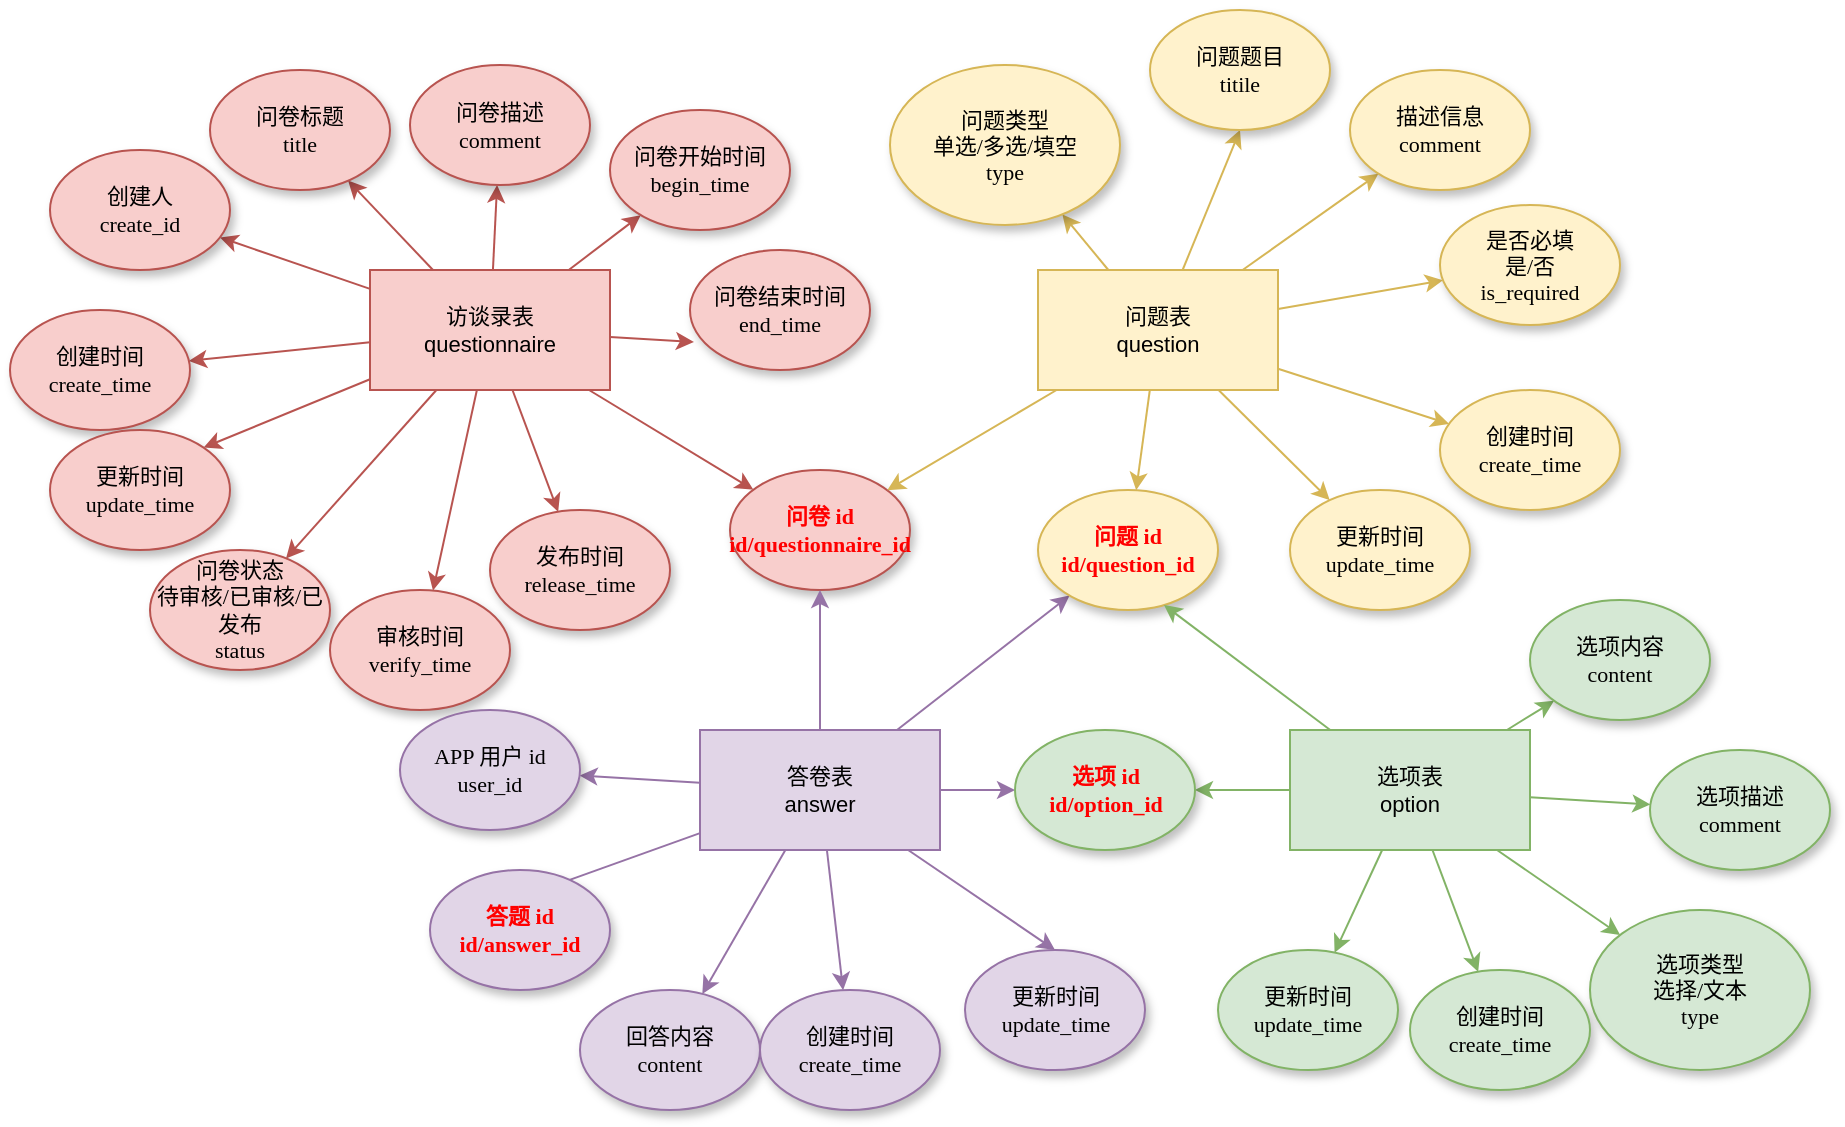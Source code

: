 <mxfile version="14.6.0" type="github">
  <diagram name="Page-1" id="42789a77-a242-8287-6e28-9cd8cfd52e62">
    <mxGraphModel dx="1185" dy="635" grid="1" gridSize="10" guides="1" tooltips="1" connect="1" arrows="1" fold="1" page="1" pageScale="1" pageWidth="1100" pageHeight="850" background="#ffffff" math="0" shadow="0">
      <root>
        <mxCell id="0" />
        <mxCell id="1" parent="0" />
        <mxCell id="cZg9QvqXZRCa_vBfZT6u-2" value="&lt;font color=&quot;#ff0000&quot; style=&quot;font-size: 11px;&quot;&gt;&lt;b style=&quot;font-size: 11px;&quot;&gt;问卷 id&lt;/b&gt;&lt;br style=&quot;font-size: 11px;&quot;&gt;&lt;b style=&quot;font-size: 11px;&quot;&gt;id/questionnaire_id&lt;/b&gt;&lt;br style=&quot;font-size: 11px;&quot;&gt;&lt;/font&gt;" style="ellipse;whiteSpace=wrap;html=1;rounded=0;shadow=1;comic=0;labelBackgroundColor=none;strokeWidth=1;fontFamily=Verdana;fontSize=11;align=center;fillColor=#f8cecc;strokeColor=#b85450;gradientDirection=east;" parent="1" vertex="1">
          <mxGeometry x="390" y="300" width="90" height="60" as="geometry" />
        </mxCell>
        <mxCell id="cZg9QvqXZRCa_vBfZT6u-16" style="edgeStyle=none;rounded=0;orthogonalLoop=1;jettySize=auto;html=1;fontSize=11;fillColor=#f8cecc;strokeColor=#b85450;" parent="1" source="cZg9QvqXZRCa_vBfZT6u-4" target="cZg9QvqXZRCa_vBfZT6u-12" edge="1">
          <mxGeometry relative="1" as="geometry" />
        </mxCell>
        <mxCell id="cZg9QvqXZRCa_vBfZT6u-17" style="edgeStyle=none;rounded=0;orthogonalLoop=1;jettySize=auto;html=1;fontSize=11;fillColor=#f8cecc;strokeColor=#b85450;" parent="1" source="cZg9QvqXZRCa_vBfZT6u-4" target="cZg9QvqXZRCa_vBfZT6u-11" edge="1">
          <mxGeometry relative="1" as="geometry" />
        </mxCell>
        <mxCell id="cZg9QvqXZRCa_vBfZT6u-18" style="edgeStyle=none;rounded=0;orthogonalLoop=1;jettySize=auto;html=1;fontSize=11;fillColor=#f8cecc;strokeColor=#b85450;" parent="1" source="cZg9QvqXZRCa_vBfZT6u-4" target="cZg9QvqXZRCa_vBfZT6u-10" edge="1">
          <mxGeometry relative="1" as="geometry" />
        </mxCell>
        <mxCell id="cZg9QvqXZRCa_vBfZT6u-19" style="edgeStyle=none;rounded=0;orthogonalLoop=1;jettySize=auto;html=1;fontSize=11;fillColor=#f8cecc;strokeColor=#b85450;" parent="1" source="cZg9QvqXZRCa_vBfZT6u-4" target="cZg9QvqXZRCa_vBfZT6u-2" edge="1">
          <mxGeometry relative="1" as="geometry" />
        </mxCell>
        <mxCell id="cZg9QvqXZRCa_vBfZT6u-58" style="edgeStyle=none;rounded=0;orthogonalLoop=1;jettySize=auto;html=1;fontSize=11;fillColor=#f8cecc;strokeColor=#b85450;" parent="1" source="cZg9QvqXZRCa_vBfZT6u-4" target="cZg9QvqXZRCa_vBfZT6u-38" edge="1">
          <mxGeometry relative="1" as="geometry" />
        </mxCell>
        <mxCell id="cZg9QvqXZRCa_vBfZT6u-62" style="edgeStyle=none;rounded=0;orthogonalLoop=1;jettySize=auto;html=1;fontSize=11;fillColor=#f8cecc;strokeColor=#b85450;" parent="1" source="cZg9QvqXZRCa_vBfZT6u-4" target="cZg9QvqXZRCa_vBfZT6u-61" edge="1">
          <mxGeometry relative="1" as="geometry" />
        </mxCell>
        <mxCell id="cZg9QvqXZRCa_vBfZT6u-68" style="edgeStyle=none;rounded=0;orthogonalLoop=1;jettySize=auto;html=1;entryX=0.022;entryY=0.767;entryDx=0;entryDy=0;entryPerimeter=0;fontSize=11;fillColor=#f8cecc;strokeColor=#b85450;" parent="1" source="cZg9QvqXZRCa_vBfZT6u-4" target="cZg9QvqXZRCa_vBfZT6u-64" edge="1">
          <mxGeometry relative="1" as="geometry" />
        </mxCell>
        <mxCell id="cZg9QvqXZRCa_vBfZT6u-70" style="edgeStyle=none;rounded=0;orthogonalLoop=1;jettySize=auto;html=1;fontSize=11;fillColor=#f8cecc;strokeColor=#b85450;" parent="1" source="cZg9QvqXZRCa_vBfZT6u-4" target="cZg9QvqXZRCa_vBfZT6u-69" edge="1">
          <mxGeometry relative="1" as="geometry" />
        </mxCell>
        <mxCell id="e1g6jkLD2kLE1leAGMlg-4" style="edgeStyle=none;rounded=0;orthogonalLoop=1;jettySize=auto;html=1;entryX=1;entryY=0;entryDx=0;entryDy=0;fillColor=#f8cecc;strokeColor=#b85450;fontSize=11;" edge="1" parent="1" source="cZg9QvqXZRCa_vBfZT6u-4" target="e1g6jkLD2kLE1leAGMlg-3">
          <mxGeometry relative="1" as="geometry" />
        </mxCell>
        <mxCell id="e1g6jkLD2kLE1leAGMlg-24" style="edgeStyle=none;rounded=0;orthogonalLoop=1;jettySize=auto;html=1;fontSize=11;fillColor=#f8cecc;strokeColor=#b85450;" edge="1" parent="1" source="cZg9QvqXZRCa_vBfZT6u-4" target="e1g6jkLD2kLE1leAGMlg-23">
          <mxGeometry relative="1" as="geometry" />
        </mxCell>
        <mxCell id="e1g6jkLD2kLE1leAGMlg-25" style="edgeStyle=none;rounded=0;orthogonalLoop=1;jettySize=auto;html=1;fontSize=11;fillColor=#f8cecc;strokeColor=#b85450;" edge="1" parent="1" source="cZg9QvqXZRCa_vBfZT6u-4" target="cZg9QvqXZRCa_vBfZT6u-9">
          <mxGeometry relative="1" as="geometry" />
        </mxCell>
        <mxCell id="cZg9QvqXZRCa_vBfZT6u-4" value="访谈录表&lt;br style=&quot;font-size: 11px;&quot;&gt;questionnaire" style="rounded=0;whiteSpace=wrap;html=1;fontSize=11;fillColor=#f8cecc;strokeColor=#b85450;" parent="1" vertex="1">
          <mxGeometry x="210" y="200" width="120" height="60" as="geometry" />
        </mxCell>
        <mxCell id="cZg9QvqXZRCa_vBfZT6u-31" style="edgeStyle=none;rounded=0;orthogonalLoop=1;jettySize=auto;html=1;fontSize=11;fillColor=#fff2cc;strokeColor=#d6b656;" parent="1" source="cZg9QvqXZRCa_vBfZT6u-5" target="cZg9QvqXZRCa_vBfZT6u-26" edge="1">
          <mxGeometry relative="1" as="geometry" />
        </mxCell>
        <mxCell id="cZg9QvqXZRCa_vBfZT6u-32" value="" style="edgeStyle=none;rounded=0;orthogonalLoop=1;jettySize=auto;html=1;fontSize=11;fillColor=#fff2cc;strokeColor=#d6b656;" parent="1" source="cZg9QvqXZRCa_vBfZT6u-5" target="cZg9QvqXZRCa_vBfZT6u-24" edge="1">
          <mxGeometry relative="1" as="geometry" />
        </mxCell>
        <mxCell id="cZg9QvqXZRCa_vBfZT6u-42" value="" style="edgeStyle=none;rounded=0;orthogonalLoop=1;jettySize=auto;html=1;fontSize=11;fillColor=#fff2cc;strokeColor=#d6b656;" parent="1" source="cZg9QvqXZRCa_vBfZT6u-5" target="cZg9QvqXZRCa_vBfZT6u-23" edge="1">
          <mxGeometry relative="1" as="geometry" />
        </mxCell>
        <mxCell id="cZg9QvqXZRCa_vBfZT6u-44" style="edgeStyle=none;rounded=0;orthogonalLoop=1;jettySize=auto;html=1;fontSize=11;fillColor=#fff2cc;strokeColor=#d6b656;" parent="1" source="cZg9QvqXZRCa_vBfZT6u-5" target="cZg9QvqXZRCa_vBfZT6u-39" edge="1">
          <mxGeometry relative="1" as="geometry" />
        </mxCell>
        <mxCell id="cZg9QvqXZRCa_vBfZT6u-59" style="edgeStyle=none;rounded=0;orthogonalLoop=1;jettySize=auto;html=1;fontSize=11;fillColor=#fff2cc;strokeColor=#d6b656;" parent="1" source="cZg9QvqXZRCa_vBfZT6u-5" target="cZg9QvqXZRCa_vBfZT6u-2" edge="1">
          <mxGeometry relative="1" as="geometry" />
        </mxCell>
        <mxCell id="cZg9QvqXZRCa_vBfZT6u-75" style="edgeStyle=none;rounded=0;orthogonalLoop=1;jettySize=auto;html=1;fontSize=11;fillColor=#fff2cc;strokeColor=#d6b656;" parent="1" source="cZg9QvqXZRCa_vBfZT6u-5" target="cZg9QvqXZRCa_vBfZT6u-34" edge="1">
          <mxGeometry relative="1" as="geometry" />
        </mxCell>
        <mxCell id="e1g6jkLD2kLE1leAGMlg-6" style="edgeStyle=none;rounded=0;orthogonalLoop=1;jettySize=auto;html=1;fontSize=11;fillColor=#fff2cc;strokeColor=#d6b656;" edge="1" parent="1" source="cZg9QvqXZRCa_vBfZT6u-5" target="e1g6jkLD2kLE1leAGMlg-5">
          <mxGeometry relative="1" as="geometry" />
        </mxCell>
        <mxCell id="e1g6jkLD2kLE1leAGMlg-8" style="edgeStyle=none;rounded=0;orthogonalLoop=1;jettySize=auto;html=1;entryX=0.5;entryY=1;entryDx=0;entryDy=0;fontSize=11;fillColor=#fff2cc;strokeColor=#d6b656;" edge="1" parent="1" source="cZg9QvqXZRCa_vBfZT6u-5" target="e1g6jkLD2kLE1leAGMlg-7">
          <mxGeometry relative="1" as="geometry" />
        </mxCell>
        <mxCell id="cZg9QvqXZRCa_vBfZT6u-5" value="问题表&lt;br style=&quot;font-size: 11px;&quot;&gt;question" style="rounded=0;whiteSpace=wrap;html=1;fontSize=11;fillColor=#fff2cc;strokeColor=#d6b656;" parent="1" vertex="1">
          <mxGeometry x="544" y="200" width="120" height="60" as="geometry" />
        </mxCell>
        <mxCell id="cZg9QvqXZRCa_vBfZT6u-29" style="edgeStyle=none;rounded=0;orthogonalLoop=1;jettySize=auto;html=1;entryX=0.5;entryY=1;entryDx=0;entryDy=0;fontSize=11;fillColor=#e1d5e7;strokeColor=#9673a6;" parent="1" source="cZg9QvqXZRCa_vBfZT6u-6" target="cZg9QvqXZRCa_vBfZT6u-2" edge="1">
          <mxGeometry relative="1" as="geometry" />
        </mxCell>
        <mxCell id="cZg9QvqXZRCa_vBfZT6u-30" style="edgeStyle=none;rounded=0;orthogonalLoop=1;jettySize=auto;html=1;fontSize=11;fillColor=#e1d5e7;strokeColor=#9673a6;" parent="1" source="cZg9QvqXZRCa_vBfZT6u-6" target="cZg9QvqXZRCa_vBfZT6u-23" edge="1">
          <mxGeometry relative="1" as="geometry" />
        </mxCell>
        <mxCell id="cZg9QvqXZRCa_vBfZT6u-37" value="" style="edgeStyle=none;rounded=0;orthogonalLoop=1;jettySize=auto;html=1;fontSize=11;fillColor=#e1d5e7;strokeColor=#9673a6;" parent="1" source="cZg9QvqXZRCa_vBfZT6u-6" target="cZg9QvqXZRCa_vBfZT6u-36" edge="1">
          <mxGeometry relative="1" as="geometry" />
        </mxCell>
        <mxCell id="cZg9QvqXZRCa_vBfZT6u-50" style="edgeStyle=none;rounded=0;orthogonalLoop=1;jettySize=auto;html=1;fontSize=11;fillColor=#e1d5e7;strokeColor=#9673a6;" parent="1" source="cZg9QvqXZRCa_vBfZT6u-6" target="cZg9QvqXZRCa_vBfZT6u-48" edge="1">
          <mxGeometry relative="1" as="geometry" />
        </mxCell>
        <mxCell id="cZg9QvqXZRCa_vBfZT6u-56" style="edgeStyle=none;rounded=0;orthogonalLoop=1;jettySize=auto;html=1;entryX=0;entryY=0.5;entryDx=0;entryDy=0;fontSize=11;fillColor=#e1d5e7;strokeColor=#9673a6;" parent="1" source="cZg9QvqXZRCa_vBfZT6u-6" target="cZg9QvqXZRCa_vBfZT6u-55" edge="1">
          <mxGeometry relative="1" as="geometry" />
        </mxCell>
        <mxCell id="cZg9QvqXZRCa_vBfZT6u-84" style="edgeStyle=none;rounded=0;orthogonalLoop=1;jettySize=auto;html=1;entryX=0;entryY=0.5;entryDx=0;entryDy=0;fontSize=11;fillColor=#e1d5e7;strokeColor=#9673a6;" parent="1" source="cZg9QvqXZRCa_vBfZT6u-6" target="cZg9QvqXZRCa_vBfZT6u-76" edge="1">
          <mxGeometry relative="1" as="geometry" />
        </mxCell>
        <mxCell id="e1g6jkLD2kLE1leAGMlg-12" style="edgeStyle=none;rounded=0;orthogonalLoop=1;jettySize=auto;html=1;fontSize=11;fillColor=#e1d5e7;strokeColor=#9673a6;" edge="1" parent="1" source="cZg9QvqXZRCa_vBfZT6u-6" target="e1g6jkLD2kLE1leAGMlg-11">
          <mxGeometry relative="1" as="geometry" />
        </mxCell>
        <mxCell id="e1g6jkLD2kLE1leAGMlg-13" style="edgeStyle=none;rounded=0;orthogonalLoop=1;jettySize=auto;html=1;fontSize=11;fillColor=#e1d5e7;strokeColor=#9673a6;entryX=0.5;entryY=0;entryDx=0;entryDy=0;" edge="1" parent="1" source="cZg9QvqXZRCa_vBfZT6u-6" target="e1g6jkLD2kLE1leAGMlg-10">
          <mxGeometry relative="1" as="geometry" />
        </mxCell>
        <mxCell id="cZg9QvqXZRCa_vBfZT6u-6" value="答卷表&lt;br style=&quot;font-size: 11px;&quot;&gt;answer" style="rounded=0;whiteSpace=wrap;html=1;fontSize=11;fillColor=#e1d5e7;strokeColor=#9673a6;" parent="1" vertex="1">
          <mxGeometry x="375" y="430" width="120" height="60" as="geometry" />
        </mxCell>
        <mxCell id="cZg9QvqXZRCa_vBfZT6u-9" value="问卷状态&lt;br style=&quot;font-size: 11px&quot;&gt;待审核/已审核/已发布&lt;br&gt;&lt;span style=&quot;font-size: 11px&quot;&gt;status&lt;/span&gt;" style="ellipse;whiteSpace=wrap;html=1;rounded=0;shadow=1;comic=0;labelBackgroundColor=none;strokeWidth=1;fontFamily=Verdana;fontSize=11;align=center;fillColor=#f8cecc;strokeColor=#b85450;" parent="1" vertex="1">
          <mxGeometry x="100" y="340" width="90" height="60" as="geometry" />
        </mxCell>
        <mxCell id="cZg9QvqXZRCa_vBfZT6u-10" value="发布时间&lt;br style=&quot;font-size: 11px;&quot;&gt;release_time" style="ellipse;whiteSpace=wrap;html=1;rounded=0;shadow=1;comic=0;labelBackgroundColor=none;strokeWidth=1;fontFamily=Verdana;fontSize=11;align=center;fillColor=#f8cecc;strokeColor=#b85450;" parent="1" vertex="1">
          <mxGeometry x="270" y="320" width="90" height="60" as="geometry" />
        </mxCell>
        <mxCell id="cZg9QvqXZRCa_vBfZT6u-11" value="审核时间&lt;br style=&quot;font-size: 11px;&quot;&gt;verify_time" style="ellipse;whiteSpace=wrap;html=1;rounded=0;shadow=1;comic=0;labelBackgroundColor=none;strokeWidth=1;fontFamily=Verdana;fontSize=11;align=center;fillColor=#f8cecc;strokeColor=#b85450;" parent="1" vertex="1">
          <mxGeometry x="190" y="360" width="90" height="60" as="geometry" />
        </mxCell>
        <mxCell id="cZg9QvqXZRCa_vBfZT6u-12" value="创建时间&lt;br style=&quot;font-size: 11px;&quot;&gt;create_time" style="ellipse;whiteSpace=wrap;html=1;rounded=0;shadow=1;comic=0;labelBackgroundColor=none;strokeWidth=1;fontFamily=Verdana;fontSize=11;align=center;fillColor=#f8cecc;strokeColor=#b85450;" parent="1" vertex="1">
          <mxGeometry x="30" y="220" width="90" height="60" as="geometry" />
        </mxCell>
        <mxCell id="cZg9QvqXZRCa_vBfZT6u-23" value="&lt;font color=&quot;#ff0000&quot; style=&quot;font-size: 11px;&quot;&gt;&lt;b style=&quot;font-size: 11px;&quot;&gt;问题 id&lt;/b&gt;&lt;br style=&quot;font-size: 11px;&quot;&gt;&lt;b style=&quot;font-size: 11px;&quot;&gt;id/question_id&lt;/b&gt;&lt;br style=&quot;font-size: 11px;&quot;&gt;&lt;/font&gt;" style="ellipse;whiteSpace=wrap;html=1;rounded=0;shadow=1;comic=0;labelBackgroundColor=none;strokeWidth=1;fontFamily=Verdana;fontSize=11;align=center;fillColor=#fff2cc;strokeColor=#d6b656;" parent="1" vertex="1">
          <mxGeometry x="544" y="310" width="90" height="60" as="geometry" />
        </mxCell>
        <mxCell id="cZg9QvqXZRCa_vBfZT6u-24" value="问题类型&lt;br style=&quot;font-size: 11px&quot;&gt;单选/多选/填空&lt;br&gt;type" style="ellipse;whiteSpace=wrap;html=1;rounded=0;shadow=1;comic=0;labelBackgroundColor=none;strokeWidth=1;fontFamily=Verdana;fontSize=11;align=center;fillColor=#fff2cc;strokeColor=#d6b656;" parent="1" vertex="1">
          <mxGeometry x="470" y="97.5" width="115" height="80" as="geometry" />
        </mxCell>
        <mxCell id="cZg9QvqXZRCa_vBfZT6u-26" value="是否必填&lt;br style=&quot;font-size: 11px&quot;&gt;是/否&lt;br&gt;is_required" style="ellipse;whiteSpace=wrap;html=1;rounded=0;shadow=1;comic=0;labelBackgroundColor=none;strokeWidth=1;fontFamily=Verdana;fontSize=11;align=center;fillColor=#fff2cc;strokeColor=#d6b656;" parent="1" vertex="1">
          <mxGeometry x="745" y="167.5" width="90" height="60" as="geometry" />
        </mxCell>
        <mxCell id="cZg9QvqXZRCa_vBfZT6u-34" value="描述信息&lt;br&gt;comment" style="ellipse;whiteSpace=wrap;html=1;rounded=0;shadow=1;comic=0;labelBackgroundColor=none;strokeWidth=1;fontFamily=Verdana;fontSize=11;align=center;fillColor=#fff2cc;strokeColor=#d6b656;" parent="1" vertex="1">
          <mxGeometry x="700" y="100" width="90" height="60" as="geometry" />
        </mxCell>
        <mxCell id="cZg9QvqXZRCa_vBfZT6u-36" value="回答内容&lt;br&gt;content" style="ellipse;whiteSpace=wrap;html=1;rounded=0;shadow=1;comic=0;labelBackgroundColor=none;strokeWidth=1;fontFamily=Verdana;fontSize=11;align=center;fillColor=#e1d5e7;strokeColor=#9673a6;" parent="1" vertex="1">
          <mxGeometry x="315" y="560" width="90" height="60" as="geometry" />
        </mxCell>
        <mxCell id="cZg9QvqXZRCa_vBfZT6u-38" value="问卷开始时间&lt;br style=&quot;font-size: 11px;&quot;&gt;begin_time" style="ellipse;whiteSpace=wrap;html=1;rounded=0;shadow=1;comic=0;labelBackgroundColor=none;strokeWidth=1;fontFamily=Verdana;fontSize=11;align=center;fillColor=#f8cecc;strokeColor=#b85450;" parent="1" vertex="1">
          <mxGeometry x="330" y="120" width="90" height="60" as="geometry" />
        </mxCell>
        <mxCell id="cZg9QvqXZRCa_vBfZT6u-39" value="创建时间&lt;br&gt;create_time" style="ellipse;whiteSpace=wrap;html=1;rounded=0;shadow=1;comic=0;labelBackgroundColor=none;strokeWidth=1;fontFamily=Verdana;fontSize=11;align=center;fillColor=#fff2cc;strokeColor=#d6b656;" parent="1" vertex="1">
          <mxGeometry x="745" y="260" width="90" height="60" as="geometry" />
        </mxCell>
        <mxCell id="cZg9QvqXZRCa_vBfZT6u-48" value="APP 用户 id&lt;br style=&quot;font-size: 11px&quot;&gt;user_id" style="ellipse;whiteSpace=wrap;html=1;rounded=0;shadow=1;comic=0;labelBackgroundColor=none;strokeWidth=1;fontFamily=Verdana;fontSize=11;align=center;fillColor=#e1d5e7;strokeColor=#9673a6;" parent="1" vertex="1">
          <mxGeometry x="225" y="420" width="90" height="60" as="geometry" />
        </mxCell>
        <mxCell id="cZg9QvqXZRCa_vBfZT6u-55" value="&lt;font color=&quot;#ff0000&quot; style=&quot;font-size: 11px;&quot;&gt;&lt;b style=&quot;font-size: 11px;&quot;&gt;答题 id&lt;/b&gt;&lt;br style=&quot;font-size: 11px;&quot;&gt;&lt;b style=&quot;font-size: 11px;&quot;&gt;id/answer_id&lt;/b&gt;&lt;br style=&quot;font-size: 11px;&quot;&gt;&lt;/font&gt;" style="ellipse;whiteSpace=wrap;html=1;rounded=0;shadow=1;comic=0;labelBackgroundColor=none;strokeWidth=1;fontFamily=Verdana;fontSize=11;align=center;fillColor=#e1d5e7;strokeColor=#9673a6;" parent="1" vertex="1">
          <mxGeometry x="240" y="500" width="90" height="60" as="geometry" />
        </mxCell>
        <mxCell id="cZg9QvqXZRCa_vBfZT6u-61" value="问卷描述&lt;br style=&quot;font-size: 11px;&quot;&gt;comment" style="ellipse;whiteSpace=wrap;html=1;rounded=0;shadow=1;comic=0;labelBackgroundColor=none;strokeWidth=1;fontFamily=Verdana;fontSize=11;align=center;fillColor=#f8cecc;strokeColor=#b85450;" parent="1" vertex="1">
          <mxGeometry x="230" y="97.5" width="90" height="60" as="geometry" />
        </mxCell>
        <mxCell id="cZg9QvqXZRCa_vBfZT6u-64" value="问卷结束时间&lt;br style=&quot;font-size: 11px;&quot;&gt;end_time" style="ellipse;whiteSpace=wrap;html=1;rounded=0;shadow=1;comic=0;labelBackgroundColor=none;strokeWidth=1;fontFamily=Verdana;fontSize=11;align=center;fillColor=#f8cecc;strokeColor=#b85450;" parent="1" vertex="1">
          <mxGeometry x="370" y="190" width="90" height="60" as="geometry" />
        </mxCell>
        <mxCell id="cZg9QvqXZRCa_vBfZT6u-69" value="问卷标题&lt;br style=&quot;font-size: 11px;&quot;&gt;title" style="ellipse;whiteSpace=wrap;html=1;rounded=0;shadow=1;comic=0;labelBackgroundColor=none;strokeWidth=1;fontFamily=Verdana;fontSize=11;align=center;fillColor=#f8cecc;strokeColor=#b85450;" parent="1" vertex="1">
          <mxGeometry x="130" y="100" width="90" height="60" as="geometry" />
        </mxCell>
        <mxCell id="cZg9QvqXZRCa_vBfZT6u-81" style="edgeStyle=none;rounded=0;orthogonalLoop=1;jettySize=auto;html=1;entryX=1;entryY=0.5;entryDx=0;entryDy=0;fontSize=11;fillColor=#d5e8d4;strokeColor=#82b366;" parent="1" source="cZg9QvqXZRCa_vBfZT6u-74" target="cZg9QvqXZRCa_vBfZT6u-76" edge="1">
          <mxGeometry relative="1" as="geometry" />
        </mxCell>
        <mxCell id="cZg9QvqXZRCa_vBfZT6u-82" style="edgeStyle=none;rounded=0;orthogonalLoop=1;jettySize=auto;html=1;fontSize=11;fillColor=#d5e8d4;strokeColor=#82b366;" parent="1" source="cZg9QvqXZRCa_vBfZT6u-74" target="cZg9QvqXZRCa_vBfZT6u-77" edge="1">
          <mxGeometry relative="1" as="geometry" />
        </mxCell>
        <mxCell id="e1g6jkLD2kLE1leAGMlg-1" style="rounded=0;orthogonalLoop=1;jettySize=auto;html=1;entryX=0.7;entryY=0.958;entryDx=0;entryDy=0;entryPerimeter=0;fillColor=#d5e8d4;strokeColor=#82b366;fontSize=11;" edge="1" parent="1" source="cZg9QvqXZRCa_vBfZT6u-74" target="cZg9QvqXZRCa_vBfZT6u-23">
          <mxGeometry relative="1" as="geometry" />
        </mxCell>
        <mxCell id="e1g6jkLD2kLE1leAGMlg-2" style="edgeStyle=none;rounded=0;orthogonalLoop=1;jettySize=auto;html=1;fillColor=#d5e8d4;strokeColor=#82b366;fontSize=11;" edge="1" parent="1" source="cZg9QvqXZRCa_vBfZT6u-74" target="cZg9QvqXZRCa_vBfZT6u-78">
          <mxGeometry relative="1" as="geometry" />
        </mxCell>
        <mxCell id="e1g6jkLD2kLE1leAGMlg-15" style="edgeStyle=none;rounded=0;orthogonalLoop=1;jettySize=auto;html=1;fontSize=11;fillColor=#d5e8d4;strokeColor=#82b366;" edge="1" parent="1" source="cZg9QvqXZRCa_vBfZT6u-74" target="e1g6jkLD2kLE1leAGMlg-14">
          <mxGeometry relative="1" as="geometry" />
        </mxCell>
        <mxCell id="e1g6jkLD2kLE1leAGMlg-20" style="edgeStyle=none;rounded=0;orthogonalLoop=1;jettySize=auto;html=1;fontSize=11;fillColor=#d5e8d4;strokeColor=#82b366;" edge="1" parent="1" source="cZg9QvqXZRCa_vBfZT6u-74" target="e1g6jkLD2kLE1leAGMlg-19">
          <mxGeometry relative="1" as="geometry" />
        </mxCell>
        <mxCell id="e1g6jkLD2kLE1leAGMlg-21" style="edgeStyle=none;rounded=0;orthogonalLoop=1;jettySize=auto;html=1;fontSize=11;fillColor=#d5e8d4;strokeColor=#82b366;" edge="1" parent="1" source="cZg9QvqXZRCa_vBfZT6u-74" target="e1g6jkLD2kLE1leAGMlg-18">
          <mxGeometry relative="1" as="geometry" />
        </mxCell>
        <mxCell id="cZg9QvqXZRCa_vBfZT6u-74" value="选项表&lt;br style=&quot;font-size: 11px;&quot;&gt;option" style="rounded=0;whiteSpace=wrap;html=1;fontSize=11;fillColor=#d5e8d4;strokeColor=#82b366;" parent="1" vertex="1">
          <mxGeometry x="670" y="430" width="120" height="60" as="geometry" />
        </mxCell>
        <mxCell id="cZg9QvqXZRCa_vBfZT6u-76" value="&lt;font color=&quot;#ff0000&quot; style=&quot;font-size: 11px;&quot;&gt;&lt;b style=&quot;font-size: 11px;&quot;&gt;选项 id&lt;br style=&quot;font-size: 11px;&quot;&gt;id/option_id&lt;br style=&quot;font-size: 11px;&quot;&gt;&lt;/b&gt;&lt;/font&gt;" style="ellipse;whiteSpace=wrap;html=1;rounded=0;shadow=1;comic=0;labelBackgroundColor=none;strokeWidth=1;fontFamily=Verdana;fontSize=11;align=center;fillColor=#d5e8d4;strokeColor=#82b366;" parent="1" vertex="1">
          <mxGeometry x="532.5" y="430" width="90" height="60" as="geometry" />
        </mxCell>
        <mxCell id="cZg9QvqXZRCa_vBfZT6u-77" value="选项类型&lt;br&gt;选择/文本&lt;br&gt;type" style="ellipse;whiteSpace=wrap;html=1;rounded=0;shadow=1;comic=0;labelBackgroundColor=none;strokeWidth=1;fontFamily=Verdana;fontSize=11;align=center;fillColor=#d5e8d4;strokeColor=#82b366;" parent="1" vertex="1">
          <mxGeometry x="820" y="520" width="110" height="80" as="geometry" />
        </mxCell>
        <mxCell id="cZg9QvqXZRCa_vBfZT6u-78" value="选项内容&lt;br&gt;content" style="ellipse;whiteSpace=wrap;html=1;rounded=0;shadow=1;comic=0;labelBackgroundColor=none;strokeWidth=1;fontFamily=Verdana;fontSize=11;align=center;fillColor=#d5e8d4;strokeColor=#82b366;" parent="1" vertex="1">
          <mxGeometry x="790" y="365" width="90" height="60" as="geometry" />
        </mxCell>
        <mxCell id="e1g6jkLD2kLE1leAGMlg-3" value="更新时间&lt;br style=&quot;font-size: 11px;&quot;&gt;update_time" style="ellipse;whiteSpace=wrap;html=1;rounded=0;shadow=1;comic=0;labelBackgroundColor=none;strokeWidth=1;fontFamily=Verdana;fontSize=11;align=center;fillColor=#f8cecc;strokeColor=#b85450;" vertex="1" parent="1">
          <mxGeometry x="50" y="280" width="90" height="60" as="geometry" />
        </mxCell>
        <mxCell id="e1g6jkLD2kLE1leAGMlg-5" value="更新时间&lt;br&gt;update_time" style="ellipse;whiteSpace=wrap;html=1;rounded=0;shadow=1;comic=0;labelBackgroundColor=none;strokeWidth=1;fontFamily=Verdana;fontSize=11;align=center;fillColor=#fff2cc;strokeColor=#d6b656;" vertex="1" parent="1">
          <mxGeometry x="670" y="310" width="90" height="60" as="geometry" />
        </mxCell>
        <mxCell id="e1g6jkLD2kLE1leAGMlg-7" value="问题题目&lt;br&gt;titile" style="ellipse;whiteSpace=wrap;html=1;rounded=0;shadow=1;comic=0;labelBackgroundColor=none;strokeWidth=1;fontFamily=Verdana;fontSize=11;align=center;fillColor=#fff2cc;strokeColor=#d6b656;" vertex="1" parent="1">
          <mxGeometry x="600" y="70" width="90" height="60" as="geometry" />
        </mxCell>
        <mxCell id="e1g6jkLD2kLE1leAGMlg-10" value="更新时间&lt;br&gt;update_time" style="ellipse;whiteSpace=wrap;html=1;rounded=0;shadow=1;comic=0;labelBackgroundColor=none;strokeWidth=1;fontFamily=Verdana;fontSize=11;align=center;fillColor=#e1d5e7;strokeColor=#9673a6;" vertex="1" parent="1">
          <mxGeometry x="507.5" y="540" width="90" height="60" as="geometry" />
        </mxCell>
        <mxCell id="e1g6jkLD2kLE1leAGMlg-11" value="创建时间&lt;br&gt;create_time" style="ellipse;whiteSpace=wrap;html=1;rounded=0;shadow=1;comic=0;labelBackgroundColor=none;strokeWidth=1;fontFamily=Verdana;fontSize=11;align=center;fillColor=#e1d5e7;strokeColor=#9673a6;" vertex="1" parent="1">
          <mxGeometry x="405" y="560" width="90" height="60" as="geometry" />
        </mxCell>
        <mxCell id="e1g6jkLD2kLE1leAGMlg-14" value="选项描述&lt;br&gt;comment" style="ellipse;whiteSpace=wrap;html=1;rounded=0;shadow=1;comic=0;labelBackgroundColor=none;strokeWidth=1;fontFamily=Verdana;fontSize=11;align=center;fillColor=#d5e8d4;strokeColor=#82b366;" vertex="1" parent="1">
          <mxGeometry x="850" y="440" width="90" height="60" as="geometry" />
        </mxCell>
        <mxCell id="e1g6jkLD2kLE1leAGMlg-18" value="更新时间&lt;br&gt;update_time" style="ellipse;whiteSpace=wrap;html=1;rounded=0;shadow=1;comic=0;labelBackgroundColor=none;strokeWidth=1;fontFamily=Verdana;fontSize=11;align=center;fillColor=#d5e8d4;strokeColor=#82b366;" vertex="1" parent="1">
          <mxGeometry x="634" y="540" width="90" height="60" as="geometry" />
        </mxCell>
        <mxCell id="e1g6jkLD2kLE1leAGMlg-19" value="创建时间&lt;br&gt;create_time" style="ellipse;whiteSpace=wrap;html=1;rounded=0;shadow=1;comic=0;labelBackgroundColor=none;strokeWidth=1;fontFamily=Verdana;fontSize=11;align=center;fillColor=#d5e8d4;strokeColor=#82b366;" vertex="1" parent="1">
          <mxGeometry x="730" y="550" width="90" height="60" as="geometry" />
        </mxCell>
        <mxCell id="e1g6jkLD2kLE1leAGMlg-23" value="创建人&lt;br style=&quot;font-size: 11px&quot;&gt;create_id" style="ellipse;whiteSpace=wrap;html=1;rounded=0;shadow=1;comic=0;labelBackgroundColor=none;strokeWidth=1;fontFamily=Verdana;fontSize=11;align=center;fillColor=#f8cecc;strokeColor=#b85450;" vertex="1" parent="1">
          <mxGeometry x="50" y="140" width="90" height="60" as="geometry" />
        </mxCell>
      </root>
    </mxGraphModel>
  </diagram>
</mxfile>
